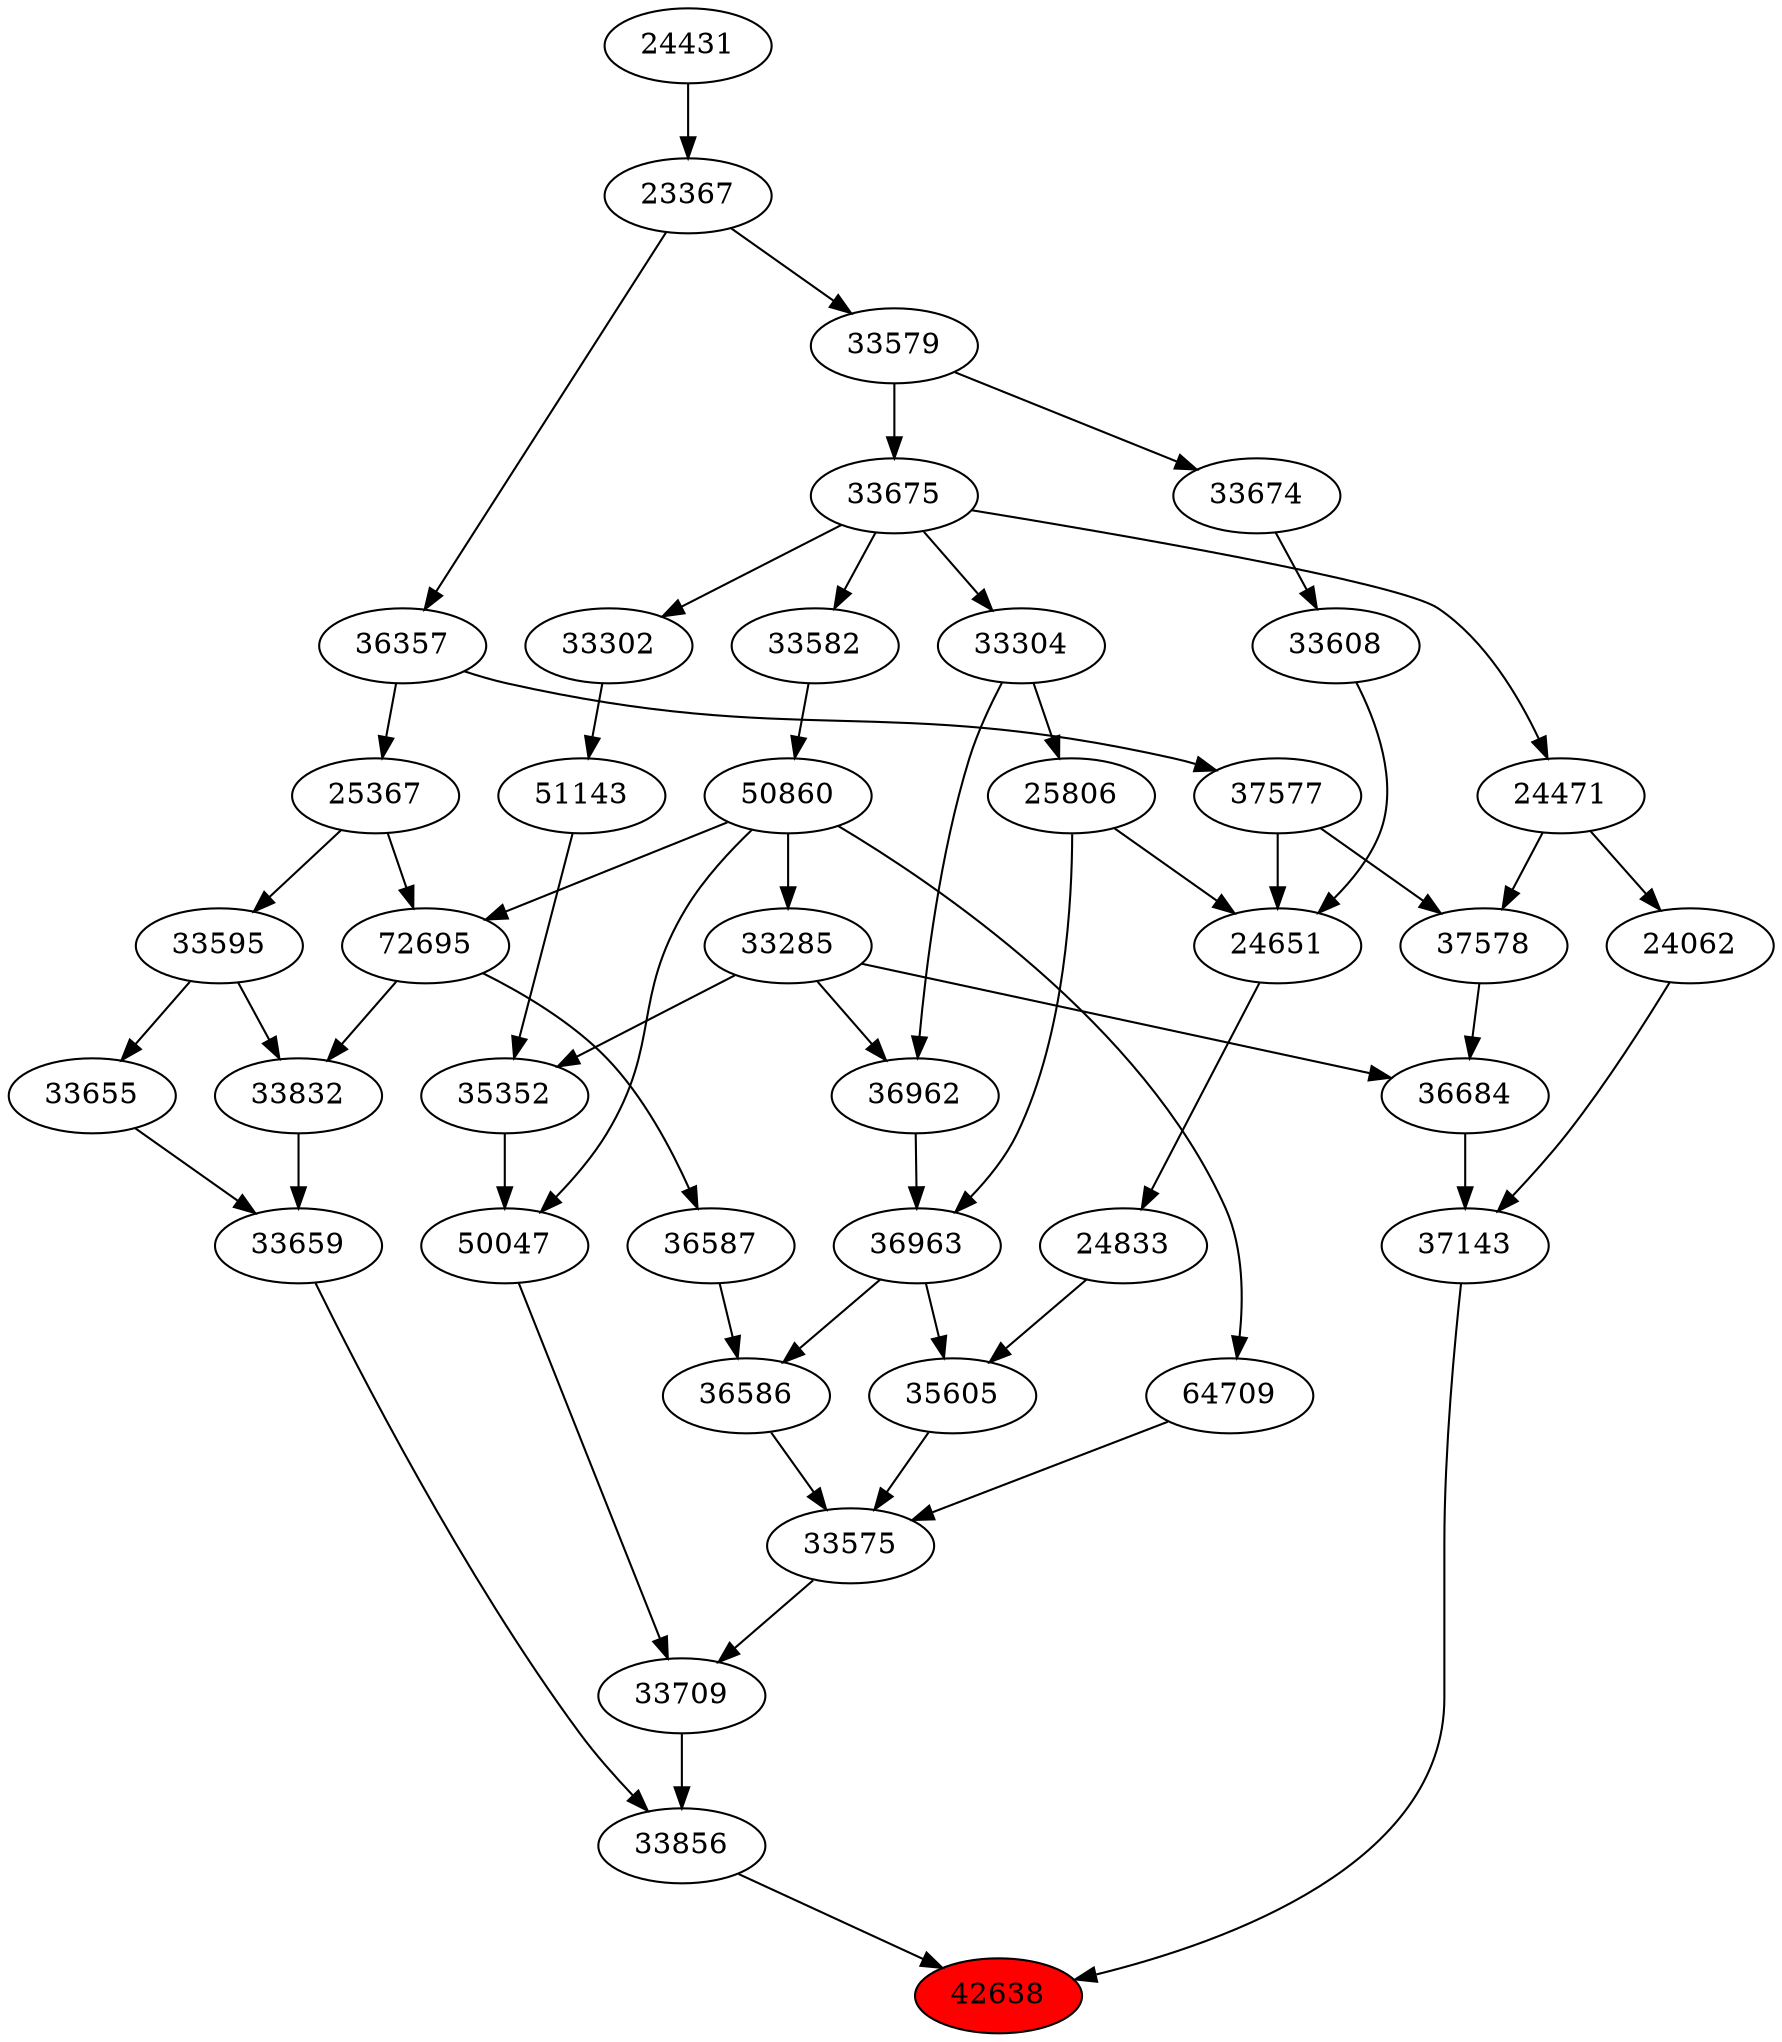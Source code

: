 strict digraph{ 
42638 [label="42638" fillcolor=red style=filled]
33856 -> 42638
37143 -> 42638
33856 [label="33856"]
33659 -> 33856
33709 -> 33856
37143 [label="37143"]
36684 -> 37143
24062 -> 37143
33659 [label="33659"]
33655 -> 33659
33832 -> 33659
33709 [label="33709"]
50047 -> 33709
33575 -> 33709
36684 [label="36684"]
33285 -> 36684
37578 -> 36684
24062 [label="24062"]
24471 -> 24062
33655 [label="33655"]
33595 -> 33655
33832 [label="33832"]
72695 -> 33832
33595 -> 33832
50047 [label="50047"]
35352 -> 50047
50860 -> 50047
33575 [label="33575"]
36586 -> 33575
35605 -> 33575
64709 -> 33575
33285 [label="33285"]
50860 -> 33285
37578 [label="37578"]
24471 -> 37578
37577 -> 37578
24471 [label="24471"]
33675 -> 24471
33595 [label="33595"]
25367 -> 33595
72695 [label="72695"]
50860 -> 72695
25367 -> 72695
35352 [label="35352"]
33285 -> 35352
51143 -> 35352
50860 [label="50860"]
33582 -> 50860
36586 [label="36586"]
36587 -> 36586
36963 -> 36586
35605 [label="35605"]
24833 -> 35605
36963 -> 35605
64709 [label="64709"]
50860 -> 64709
37577 [label="37577"]
36357 -> 37577
33675 [label="33675"]
33579 -> 33675
25367 [label="25367"]
36357 -> 25367
51143 [label="51143"]
33302 -> 51143
33582 [label="33582"]
33675 -> 33582
36587 [label="36587"]
72695 -> 36587
36963 [label="36963"]
36962 -> 36963
25806 -> 36963
24833 [label="24833"]
24651 -> 24833
36357 [label="36357"]
23367 -> 36357
33579 [label="33579"]
23367 -> 33579
33302 [label="33302"]
33675 -> 33302
36962 [label="36962"]
33285 -> 36962
33304 -> 36962
25806 [label="25806"]
33304 -> 25806
24651 [label="24651"]
25806 -> 24651
33608 -> 24651
37577 -> 24651
23367 [label="23367"]
24431 -> 23367
33304 [label="33304"]
33675 -> 33304
33608 [label="33608"]
33674 -> 33608
24431 [label="24431"]
33674 [label="33674"]
33579 -> 33674
}